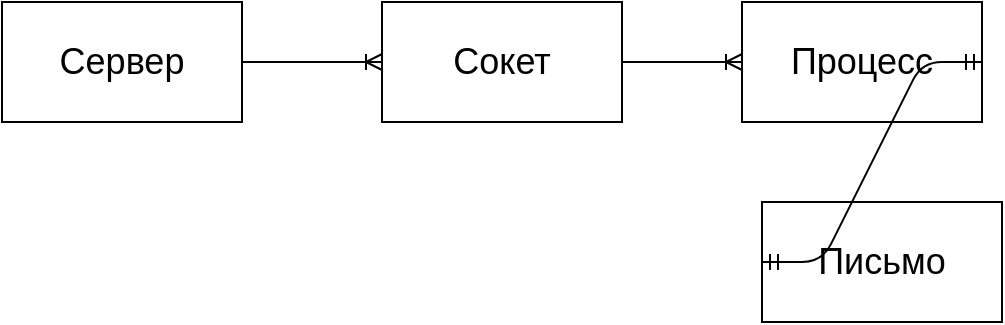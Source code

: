 <mxfile version="12.4.5" type="device"><diagram id="w5AZImK-ONZUj3Hp46Db" name="Page-1"><mxGraphModel dx="803" dy="497" grid="1" gridSize="10" guides="1" tooltips="1" connect="1" arrows="1" fold="1" page="1" pageScale="1" pageWidth="827" pageHeight="1169" math="0" shadow="0"><root><mxCell id="0"/><mxCell id="1" parent="0"/><mxCell id="n84GxXXRdQNtqlT5Rhhr-1" value="&lt;font style=&quot;font-size: 18px&quot;&gt;Сервер&lt;/font&gt;" style="rounded=0;whiteSpace=wrap;html=1;" vertex="1" parent="1"><mxGeometry x="20" y="20" width="120" height="60" as="geometry"/></mxCell><mxCell id="n84GxXXRdQNtqlT5Rhhr-2" value="&lt;font style=&quot;font-size: 18px&quot;&gt;Процесс&lt;/font&gt;" style="rounded=0;whiteSpace=wrap;html=1;" vertex="1" parent="1"><mxGeometry x="390" y="20" width="120" height="60" as="geometry"/></mxCell><mxCell id="n84GxXXRdQNtqlT5Rhhr-3" value="&lt;font style=&quot;font-size: 18px&quot;&gt;Сокет&lt;/font&gt;" style="rounded=0;whiteSpace=wrap;html=1;" vertex="1" parent="1"><mxGeometry x="210" y="20" width="120" height="60" as="geometry"/></mxCell><mxCell id="n84GxXXRdQNtqlT5Rhhr-4" value="&lt;span style=&quot;font-size: 18px&quot;&gt;Письмо&lt;/span&gt;" style="rounded=0;whiteSpace=wrap;html=1;" vertex="1" parent="1"><mxGeometry x="400" y="120" width="120" height="60" as="geometry"/></mxCell><mxCell id="n84GxXXRdQNtqlT5Rhhr-5" value="" style="edgeStyle=entityRelationEdgeStyle;fontSize=12;html=1;endArrow=ERoneToMany;exitX=1;exitY=0.5;exitDx=0;exitDy=0;entryX=0;entryY=0.5;entryDx=0;entryDy=0;" edge="1" parent="1" source="n84GxXXRdQNtqlT5Rhhr-1" target="n84GxXXRdQNtqlT5Rhhr-3"><mxGeometry width="100" height="100" relative="1" as="geometry"><mxPoint x="20" y="300" as="sourcePoint"/><mxPoint x="120" y="200" as="targetPoint"/></mxGeometry></mxCell><mxCell id="n84GxXXRdQNtqlT5Rhhr-6" value="" style="edgeStyle=entityRelationEdgeStyle;fontSize=12;html=1;endArrow=ERoneToMany;exitX=1;exitY=0.5;exitDx=0;exitDy=0;entryX=0;entryY=0.5;entryDx=0;entryDy=0;" edge="1" parent="1" source="n84GxXXRdQNtqlT5Rhhr-3" target="n84GxXXRdQNtqlT5Rhhr-2"><mxGeometry width="100" height="100" relative="1" as="geometry"><mxPoint x="150" y="60" as="sourcePoint"/><mxPoint x="220" y="60" as="targetPoint"/></mxGeometry></mxCell><mxCell id="n84GxXXRdQNtqlT5Rhhr-7" value="" style="edgeStyle=entityRelationEdgeStyle;fontSize=12;html=1;endArrow=ERmandOne;startArrow=ERmandOne;exitX=1;exitY=0.5;exitDx=0;exitDy=0;entryX=0;entryY=0.5;entryDx=0;entryDy=0;" edge="1" parent="1" source="n84GxXXRdQNtqlT5Rhhr-2" target="n84GxXXRdQNtqlT5Rhhr-4"><mxGeometry width="100" height="100" relative="1" as="geometry"><mxPoint x="20" y="450" as="sourcePoint"/><mxPoint x="120" y="350" as="targetPoint"/></mxGeometry></mxCell></root></mxGraphModel></diagram></mxfile>